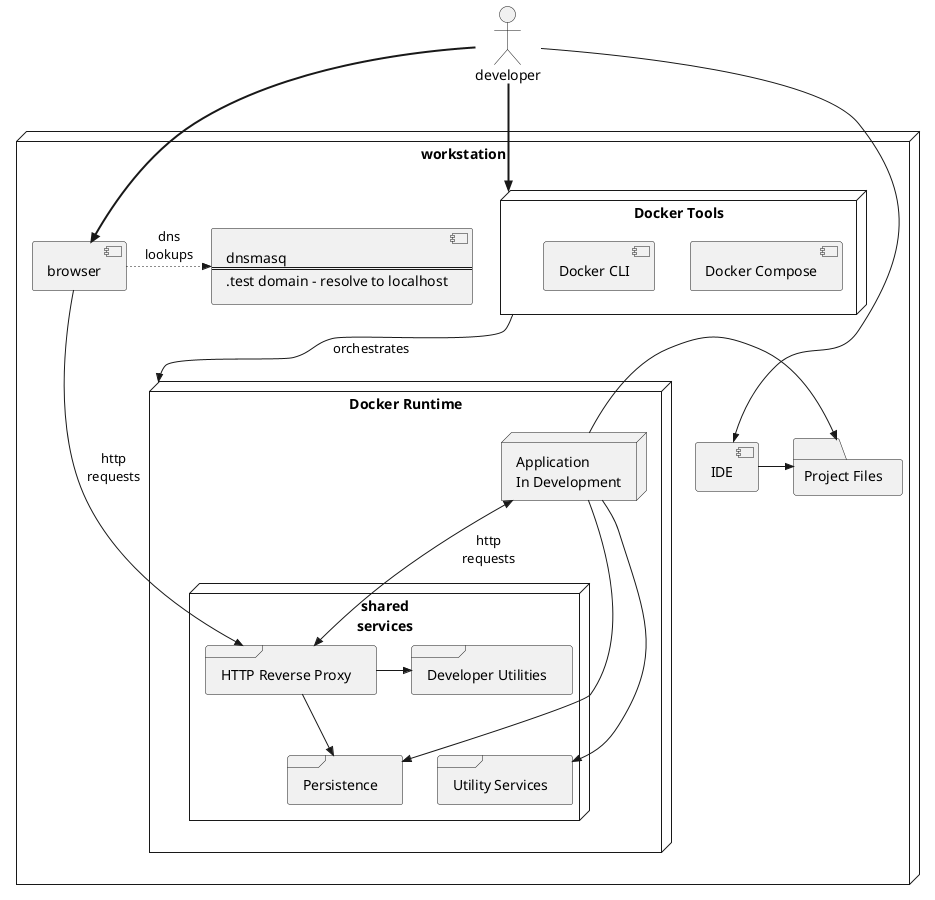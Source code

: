 @startuml

actor developer

node workstation {
  component dnsmasq [
    dnsmasq
    ====
    .test domain - resolve to localhost
  ]

  component browser
  developer =down=>> browser
  browser ~right~>> dnsmasq : dns\nlookups

  node "Docker Tools" as docker {
    component "Docker Compose"
    component "Docker CLI"
  }

  developer =down=>> docker

  browser -[hidden]right- docker

  folder "Project Files" as appfolder {
  }

  component "IDE" as ide {
  }

  developer ->> ide
  ide ->> appfolder

  node "Docker Runtime" as dockerformac {
    docker -down->> dockerformac : orchestrates

    node "Application\nIn Development" as app
    app ->> appfolder

    node "shared\nservices" as services {
      frame "HTTP Reverse Proxy" as proxy {
      }

      frame "Persistence" as persistence {
      }

      frame "Utility Services" as utils {
      }

      frame "Developer Utilities" as dev_utils {
      }

      proxy ->> dev_utils
      proxy -down->> persistence
      utils -[hidden]right- persistence
    }

    browser ->> proxy : http\nrequests

    app <<-down->> proxy : http\nrequests

    app -down->> persistence
    app ->> utils
  }
}

@enduml
